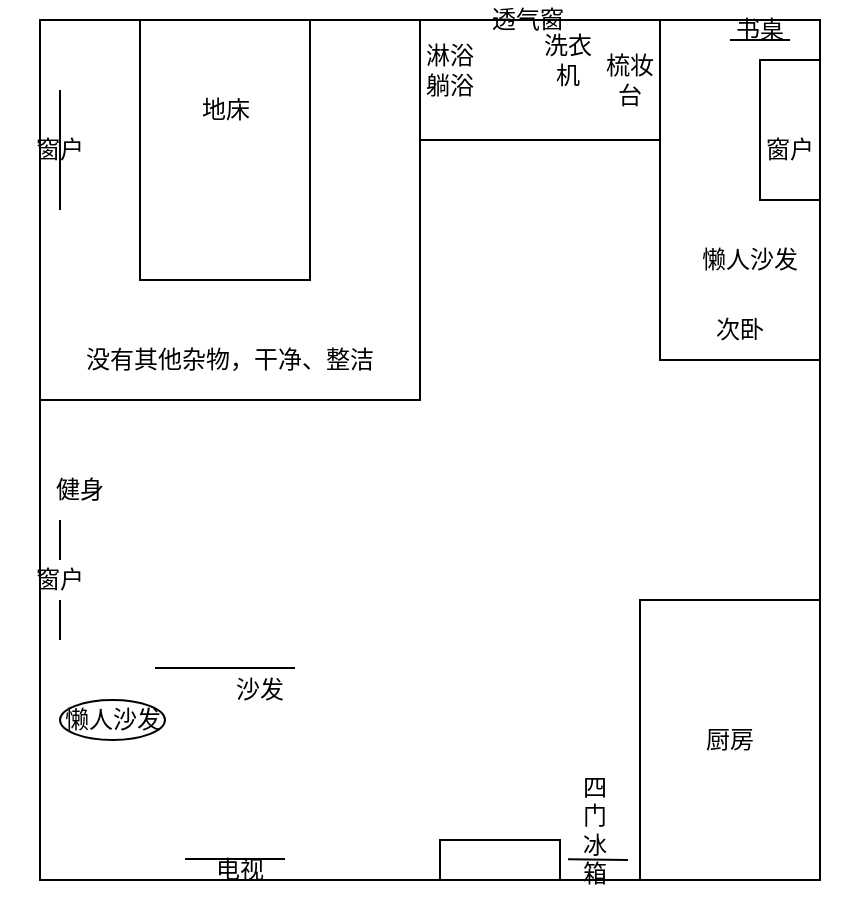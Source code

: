 <mxfile version="20.3.0" type="github">
  <diagram id="Ahpvm5UfH80_zX1NdgCi" name="第 1 页">
    <mxGraphModel dx="1185" dy="667" grid="1" gridSize="10" guides="1" tooltips="1" connect="1" arrows="1" fold="1" page="1" pageScale="1" pageWidth="827" pageHeight="1169" math="0" shadow="0">
      <root>
        <mxCell id="0" />
        <mxCell id="1" parent="0" />
        <mxCell id="bJICMdsOaidTDa2SbXjU-1" value="" style="rounded=0;whiteSpace=wrap;html=1;" vertex="1" parent="1">
          <mxGeometry x="150" y="260" width="390" height="430" as="geometry" />
        </mxCell>
        <mxCell id="bJICMdsOaidTDa2SbXjU-2" value="" style="rounded=0;whiteSpace=wrap;html=1;" vertex="1" parent="1">
          <mxGeometry x="350" y="670" width="60" height="20" as="geometry" />
        </mxCell>
        <mxCell id="bJICMdsOaidTDa2SbXjU-3" value="" style="whiteSpace=wrap;html=1;aspect=fixed;" vertex="1" parent="1">
          <mxGeometry x="150" y="260" width="190" height="190" as="geometry" />
        </mxCell>
        <mxCell id="bJICMdsOaidTDa2SbXjU-6" value="" style="rounded=0;whiteSpace=wrap;html=1;" vertex="1" parent="1">
          <mxGeometry x="460" y="260" width="80" height="170" as="geometry" />
        </mxCell>
        <mxCell id="bJICMdsOaidTDa2SbXjU-7" value="" style="rounded=0;whiteSpace=wrap;html=1;" vertex="1" parent="1">
          <mxGeometry x="340" y="260" width="120" height="60" as="geometry" />
        </mxCell>
        <mxCell id="bJICMdsOaidTDa2SbXjU-8" value="" style="rounded=0;whiteSpace=wrap;html=1;" vertex="1" parent="1">
          <mxGeometry x="510" y="280" width="30" height="70" as="geometry" />
        </mxCell>
        <mxCell id="bJICMdsOaidTDa2SbXjU-9" value="窗户" style="text;html=1;strokeColor=none;fillColor=none;align=center;verticalAlign=middle;whiteSpace=wrap;rounded=0;" vertex="1" parent="1">
          <mxGeometry x="495" y="310" width="60" height="30" as="geometry" />
        </mxCell>
        <mxCell id="bJICMdsOaidTDa2SbXjU-10" value="次卧" style="text;html=1;strokeColor=none;fillColor=none;align=center;verticalAlign=middle;whiteSpace=wrap;rounded=0;" vertex="1" parent="1">
          <mxGeometry x="470" y="400" width="60" height="30" as="geometry" />
        </mxCell>
        <mxCell id="bJICMdsOaidTDa2SbXjU-13" value="" style="endArrow=none;html=1;rounded=0;" edge="1" parent="1">
          <mxGeometry width="50" height="50" relative="1" as="geometry">
            <mxPoint x="495" y="270" as="sourcePoint" />
            <mxPoint x="525" y="270" as="targetPoint" />
          </mxGeometry>
        </mxCell>
        <mxCell id="bJICMdsOaidTDa2SbXjU-14" value="书桌" style="text;html=1;strokeColor=none;fillColor=none;align=center;verticalAlign=middle;whiteSpace=wrap;rounded=0;" vertex="1" parent="1">
          <mxGeometry x="480" y="250" width="60" height="30" as="geometry" />
        </mxCell>
        <mxCell id="bJICMdsOaidTDa2SbXjU-22" value="懒人沙发" style="text;html=1;strokeColor=none;fillColor=none;align=center;verticalAlign=middle;whiteSpace=wrap;rounded=0;" vertex="1" parent="1">
          <mxGeometry x="480" y="370" width="50" height="20" as="geometry" />
        </mxCell>
        <mxCell id="bJICMdsOaidTDa2SbXjU-23" value="" style="rounded=0;whiteSpace=wrap;html=1;" vertex="1" parent="1">
          <mxGeometry x="200" y="260" width="85" height="130" as="geometry" />
        </mxCell>
        <mxCell id="bJICMdsOaidTDa2SbXjU-25" value="" style="endArrow=none;html=1;rounded=0;" edge="1" parent="1">
          <mxGeometry width="50" height="50" relative="1" as="geometry">
            <mxPoint x="160" y="355" as="sourcePoint" />
            <mxPoint x="160" y="295" as="targetPoint" />
          </mxGeometry>
        </mxCell>
        <mxCell id="bJICMdsOaidTDa2SbXjU-26" value="窗户" style="text;html=1;strokeColor=none;fillColor=none;align=center;verticalAlign=middle;whiteSpace=wrap;rounded=0;" vertex="1" parent="1">
          <mxGeometry x="130" y="310" width="60" height="30" as="geometry" />
        </mxCell>
        <mxCell id="bJICMdsOaidTDa2SbXjU-27" value="地床" style="text;html=1;strokeColor=none;fillColor=none;align=center;verticalAlign=middle;whiteSpace=wrap;rounded=0;" vertex="1" parent="1">
          <mxGeometry x="212.5" y="290" width="60" height="30" as="geometry" />
        </mxCell>
        <mxCell id="bJICMdsOaidTDa2SbXjU-28" value="没有其他杂物，干净、整洁" style="text;html=1;strokeColor=none;fillColor=none;align=center;verticalAlign=middle;whiteSpace=wrap;rounded=0;" vertex="1" parent="1">
          <mxGeometry x="165" y="430" width="160" as="geometry" />
        </mxCell>
        <mxCell id="bJICMdsOaidTDa2SbXjU-29" value="淋浴躺浴" style="text;html=1;strokeColor=none;fillColor=none;align=center;verticalAlign=middle;whiteSpace=wrap;rounded=0;" vertex="1" parent="1">
          <mxGeometry x="340" y="270" width="30" height="30" as="geometry" />
        </mxCell>
        <mxCell id="bJICMdsOaidTDa2SbXjU-30" value="梳妆台" style="text;html=1;strokeColor=none;fillColor=none;align=center;verticalAlign=middle;whiteSpace=wrap;rounded=0;" vertex="1" parent="1">
          <mxGeometry x="430" y="260" width="30" height="60" as="geometry" />
        </mxCell>
        <mxCell id="bJICMdsOaidTDa2SbXjU-31" value="厨房" style="rounded=0;whiteSpace=wrap;html=1;" vertex="1" parent="1">
          <mxGeometry x="450" y="550" width="90" height="140" as="geometry" />
        </mxCell>
        <mxCell id="bJICMdsOaidTDa2SbXjU-32" value="" style="endArrow=none;html=1;rounded=0;" edge="1" parent="1">
          <mxGeometry width="50" height="50" relative="1" as="geometry">
            <mxPoint x="222.5" y="679.5" as="sourcePoint" />
            <mxPoint x="272.5" y="679.5" as="targetPoint" />
          </mxGeometry>
        </mxCell>
        <mxCell id="bJICMdsOaidTDa2SbXjU-33" value="电视" style="text;html=1;strokeColor=none;fillColor=none;align=center;verticalAlign=middle;whiteSpace=wrap;rounded=0;" vertex="1" parent="1">
          <mxGeometry x="220" y="670" width="60" height="30" as="geometry" />
        </mxCell>
        <mxCell id="bJICMdsOaidTDa2SbXjU-34" value="" style="endArrow=none;html=1;rounded=0;" edge="1" parent="1">
          <mxGeometry width="50" height="50" relative="1" as="geometry">
            <mxPoint x="207.5" y="584" as="sourcePoint" />
            <mxPoint x="277.5" y="584" as="targetPoint" />
          </mxGeometry>
        </mxCell>
        <mxCell id="bJICMdsOaidTDa2SbXjU-20" value="健身" style="text;html=1;strokeColor=none;fillColor=none;align=center;verticalAlign=middle;whiteSpace=wrap;rounded=0;" vertex="1" parent="1">
          <mxGeometry x="140" y="480" width="60" height="30" as="geometry" />
        </mxCell>
        <mxCell id="bJICMdsOaidTDa2SbXjU-36" value="沙发" style="text;html=1;strokeColor=none;fillColor=none;align=center;verticalAlign=middle;whiteSpace=wrap;rounded=0;" vertex="1" parent="1">
          <mxGeometry x="230" y="580" width="60" height="30" as="geometry" />
        </mxCell>
        <mxCell id="bJICMdsOaidTDa2SbXjU-37" value="懒人沙发" style="ellipse;whiteSpace=wrap;html=1;" vertex="1" parent="1">
          <mxGeometry x="160" y="600" width="52.5" height="20" as="geometry" />
        </mxCell>
        <mxCell id="bJICMdsOaidTDa2SbXjU-38" value="" style="endArrow=none;html=1;rounded=0;startArrow=none;" edge="1" parent="1" source="bJICMdsOaidTDa2SbXjU-39">
          <mxGeometry width="50" height="50" relative="1" as="geometry">
            <mxPoint x="160" y="570" as="sourcePoint" />
            <mxPoint x="160" y="510" as="targetPoint" />
          </mxGeometry>
        </mxCell>
        <mxCell id="bJICMdsOaidTDa2SbXjU-39" value="窗户" style="text;html=1;strokeColor=none;fillColor=none;align=center;verticalAlign=middle;whiteSpace=wrap;rounded=0;" vertex="1" parent="1">
          <mxGeometry x="140" y="530" width="40" height="20" as="geometry" />
        </mxCell>
        <mxCell id="bJICMdsOaidTDa2SbXjU-40" value="" style="endArrow=none;html=1;rounded=0;" edge="1" parent="1" target="bJICMdsOaidTDa2SbXjU-39">
          <mxGeometry width="50" height="50" relative="1" as="geometry">
            <mxPoint x="160" y="570" as="sourcePoint" />
            <mxPoint x="160" y="510" as="targetPoint" />
          </mxGeometry>
        </mxCell>
        <mxCell id="bJICMdsOaidTDa2SbXjU-41" value="透气窗" style="text;html=1;strokeColor=none;fillColor=none;align=center;verticalAlign=middle;whiteSpace=wrap;rounded=0;" vertex="1" parent="1">
          <mxGeometry x="374" y="250" width="40" height="20" as="geometry" />
        </mxCell>
        <mxCell id="bJICMdsOaidTDa2SbXjU-42" value="" style="endArrow=none;html=1;rounded=0;" edge="1" parent="1">
          <mxGeometry width="50" height="50" relative="1" as="geometry">
            <mxPoint x="414" y="679.58" as="sourcePoint" />
            <mxPoint x="444" y="680" as="targetPoint" />
          </mxGeometry>
        </mxCell>
        <mxCell id="bJICMdsOaidTDa2SbXjU-43" value="四门冰箱" style="text;html=1;strokeColor=none;fillColor=none;align=center;verticalAlign=middle;whiteSpace=wrap;rounded=0;" vertex="1" parent="1">
          <mxGeometry x="420" y="660" width="15" height="10" as="geometry" />
        </mxCell>
        <mxCell id="bJICMdsOaidTDa2SbXjU-45" value="洗衣机" style="text;html=1;strokeColor=none;fillColor=none;align=center;verticalAlign=middle;whiteSpace=wrap;rounded=0;" vertex="1" parent="1">
          <mxGeometry x="396.5" y="270" width="34" height="20" as="geometry" />
        </mxCell>
      </root>
    </mxGraphModel>
  </diagram>
</mxfile>
